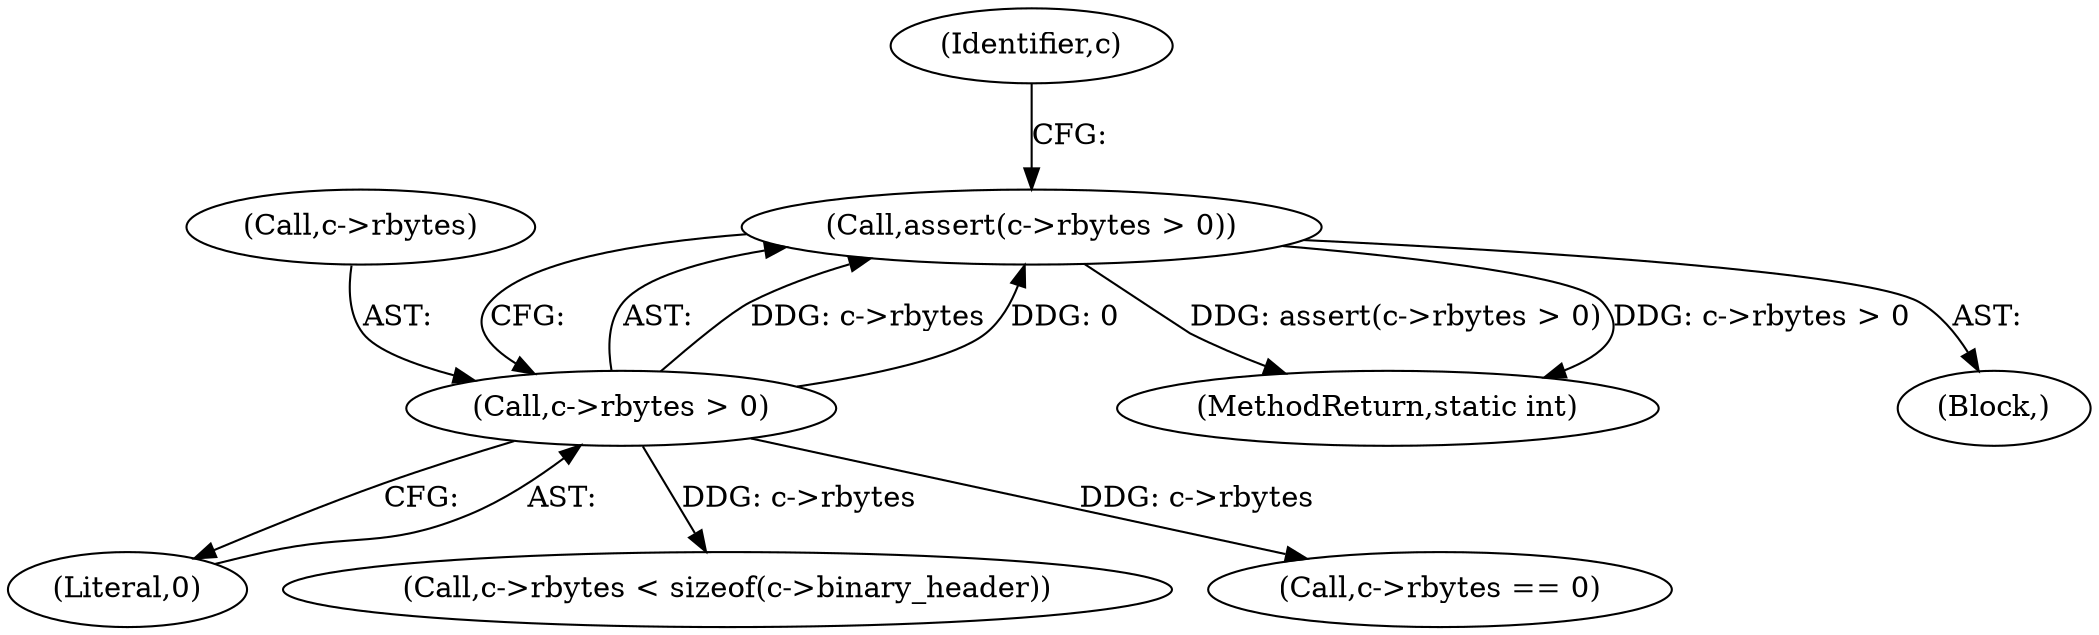 digraph "0_memcached_d9cd01ede97f4145af9781d448c62a3318952719@API" {
"1000126" [label="(Call,assert(c->rbytes > 0))"];
"1000127" [label="(Call,c->rbytes > 0)"];
"1000109" [label="(Block,)"];
"1000126" [label="(Call,assert(c->rbytes > 0))"];
"1000127" [label="(Call,c->rbytes > 0)"];
"1000613" [label="(MethodReturn,static int)"];
"1000131" [label="(Literal,0)"];
"1000128" [label="(Call,c->rbytes)"];
"1000136" [label="(Identifier,c)"];
"1000195" [label="(Call,c->rbytes < sizeof(c->binary_header))"];
"1000475" [label="(Call,c->rbytes == 0)"];
"1000126" -> "1000109"  [label="AST: "];
"1000126" -> "1000127"  [label="CFG: "];
"1000127" -> "1000126"  [label="AST: "];
"1000136" -> "1000126"  [label="CFG: "];
"1000126" -> "1000613"  [label="DDG: assert(c->rbytes > 0)"];
"1000126" -> "1000613"  [label="DDG: c->rbytes > 0"];
"1000127" -> "1000126"  [label="DDG: c->rbytes"];
"1000127" -> "1000126"  [label="DDG: 0"];
"1000127" -> "1000131"  [label="CFG: "];
"1000128" -> "1000127"  [label="AST: "];
"1000131" -> "1000127"  [label="AST: "];
"1000127" -> "1000195"  [label="DDG: c->rbytes"];
"1000127" -> "1000475"  [label="DDG: c->rbytes"];
}

